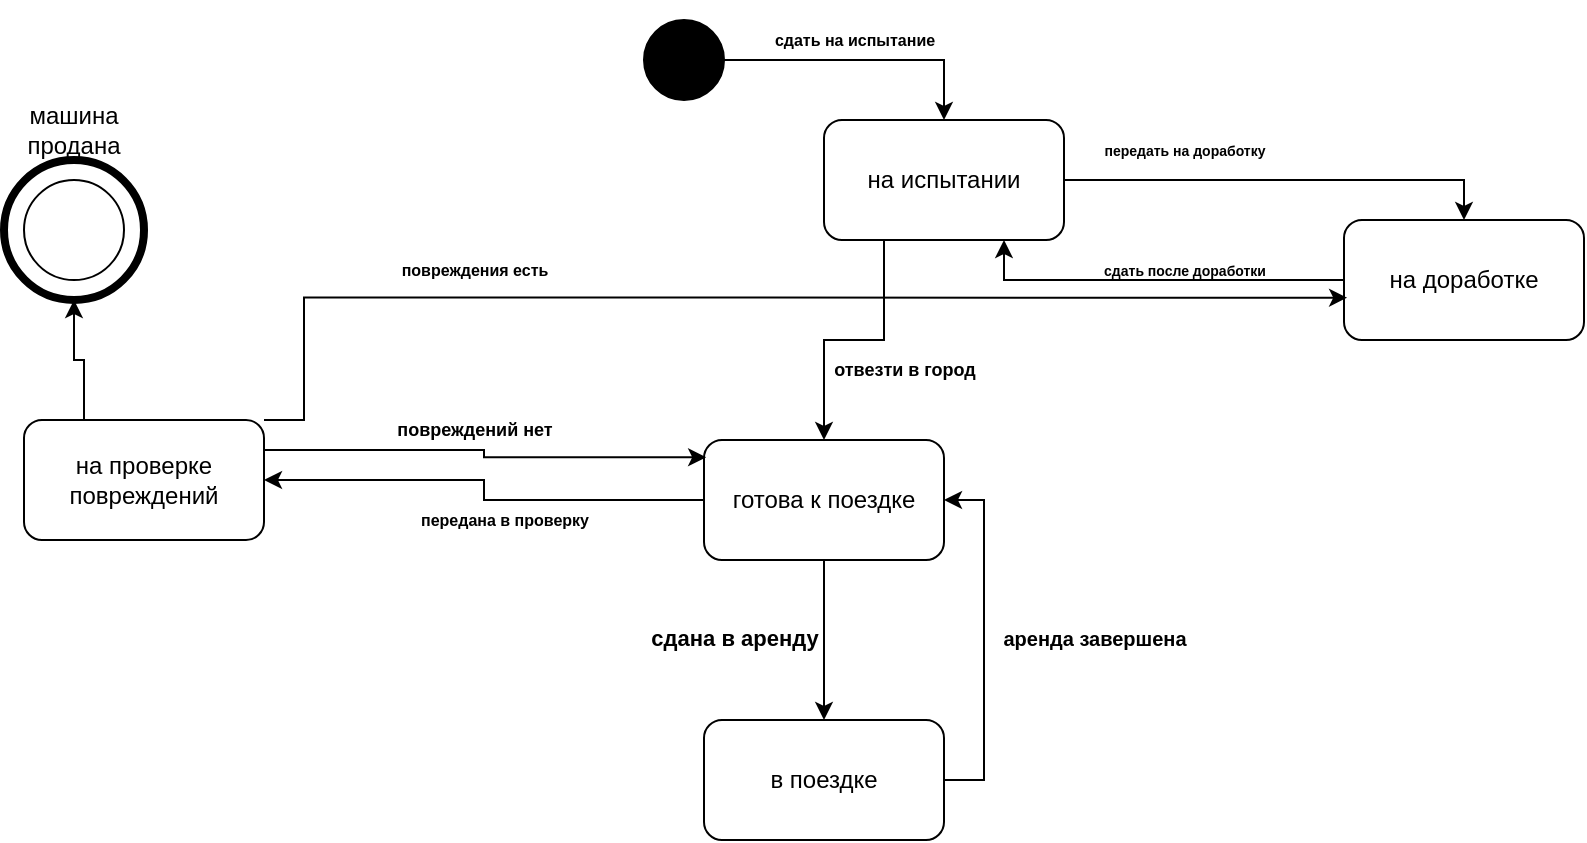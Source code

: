 <mxfile version="24.7.8">
  <diagram name="Страница — 1" id="pfLHj3D8Lvb418C5Jr1W">
    <mxGraphModel dx="1050" dy="621" grid="1" gridSize="10" guides="1" tooltips="1" connect="1" arrows="1" fold="1" page="1" pageScale="1" pageWidth="2000" pageHeight="2000" background="none" math="0" shadow="0">
      <root>
        <mxCell id="0" />
        <mxCell id="1" parent="0" />
        <mxCell id="LL5S55sE1ruGed1GfhvK-27" value="" style="ellipse;whiteSpace=wrap;html=1;strokeColor=#000000;fillColor=#FFFFFF;strokeWidth=4;" parent="1" vertex="1">
          <mxGeometry x="260" y="1240" width="70" height="70" as="geometry" />
        </mxCell>
        <mxCell id="LL5S55sE1ruGed1GfhvK-8" style="edgeStyle=orthogonalEdgeStyle;rounded=0;orthogonalLoop=1;jettySize=auto;html=1;exitX=1;exitY=0.5;exitDx=0;exitDy=0;entryX=0.5;entryY=0;entryDx=0;entryDy=0;" parent="1" source="LL5S55sE1ruGed1GfhvK-1" target="LL5S55sE1ruGed1GfhvK-7" edge="1">
          <mxGeometry relative="1" as="geometry" />
        </mxCell>
        <mxCell id="LL5S55sE1ruGed1GfhvK-1" value="" style="ellipse;whiteSpace=wrap;html=1;fillColor=#000000;" parent="1" vertex="1">
          <mxGeometry x="580" y="1170" width="40" height="40" as="geometry" />
        </mxCell>
        <mxCell id="LL5S55sE1ruGed1GfhvK-5" style="edgeStyle=orthogonalEdgeStyle;rounded=0;orthogonalLoop=1;jettySize=auto;html=1;exitX=0.5;exitY=1;exitDx=0;exitDy=0;entryX=0.5;entryY=0;entryDx=0;entryDy=0;" parent="1" source="LL5S55sE1ruGed1GfhvK-2" target="LL5S55sE1ruGed1GfhvK-4" edge="1">
          <mxGeometry relative="1" as="geometry" />
        </mxCell>
        <mxCell id="LL5S55sE1ruGed1GfhvK-14" style="edgeStyle=orthogonalEdgeStyle;rounded=0;orthogonalLoop=1;jettySize=auto;html=1;exitX=0;exitY=0.5;exitDx=0;exitDy=0;entryX=1;entryY=0.5;entryDx=0;entryDy=0;" parent="1" source="LL5S55sE1ruGed1GfhvK-2" target="LL5S55sE1ruGed1GfhvK-13" edge="1">
          <mxGeometry relative="1" as="geometry" />
        </mxCell>
        <mxCell id="LL5S55sE1ruGed1GfhvK-2" value="готова к поездке" style="rounded=1;whiteSpace=wrap;html=1;" parent="1" vertex="1">
          <mxGeometry x="610" y="1380" width="120" height="60" as="geometry" />
        </mxCell>
        <mxCell id="LL5S55sE1ruGed1GfhvK-6" style="edgeStyle=orthogonalEdgeStyle;rounded=0;orthogonalLoop=1;jettySize=auto;html=1;exitX=1;exitY=0.5;exitDx=0;exitDy=0;entryX=1;entryY=0.5;entryDx=0;entryDy=0;" parent="1" source="LL5S55sE1ruGed1GfhvK-4" target="LL5S55sE1ruGed1GfhvK-2" edge="1">
          <mxGeometry relative="1" as="geometry" />
        </mxCell>
        <mxCell id="LL5S55sE1ruGed1GfhvK-4" value="в поездке" style="rounded=1;whiteSpace=wrap;html=1;" parent="1" vertex="1">
          <mxGeometry x="610" y="1520" width="120" height="60" as="geometry" />
        </mxCell>
        <mxCell id="LL5S55sE1ruGed1GfhvK-10" style="edgeStyle=orthogonalEdgeStyle;rounded=0;orthogonalLoop=1;jettySize=auto;html=1;exitX=1;exitY=0.5;exitDx=0;exitDy=0;entryX=0.5;entryY=0;entryDx=0;entryDy=0;" parent="1" source="LL5S55sE1ruGed1GfhvK-7" target="LL5S55sE1ruGed1GfhvK-9" edge="1">
          <mxGeometry relative="1" as="geometry" />
        </mxCell>
        <mxCell id="LL5S55sE1ruGed1GfhvK-12" style="edgeStyle=orthogonalEdgeStyle;rounded=0;orthogonalLoop=1;jettySize=auto;html=1;exitX=0.25;exitY=1;exitDx=0;exitDy=0;entryX=0.5;entryY=0;entryDx=0;entryDy=0;" parent="1" source="LL5S55sE1ruGed1GfhvK-7" target="LL5S55sE1ruGed1GfhvK-2" edge="1">
          <mxGeometry relative="1" as="geometry" />
        </mxCell>
        <mxCell id="LL5S55sE1ruGed1GfhvK-7" value="на испытании" style="rounded=1;whiteSpace=wrap;html=1;" parent="1" vertex="1">
          <mxGeometry x="670" y="1220" width="120" height="60" as="geometry" />
        </mxCell>
        <mxCell id="LL5S55sE1ruGed1GfhvK-11" style="edgeStyle=orthogonalEdgeStyle;rounded=0;orthogonalLoop=1;jettySize=auto;html=1;exitX=0;exitY=0.5;exitDx=0;exitDy=0;entryX=0.75;entryY=1;entryDx=0;entryDy=0;" parent="1" source="LL5S55sE1ruGed1GfhvK-9" target="LL5S55sE1ruGed1GfhvK-7" edge="1">
          <mxGeometry relative="1" as="geometry" />
        </mxCell>
        <mxCell id="LL5S55sE1ruGed1GfhvK-9" value="на доработке" style="rounded=1;whiteSpace=wrap;html=1;" parent="1" vertex="1">
          <mxGeometry x="930" y="1270" width="120" height="60" as="geometry" />
        </mxCell>
        <mxCell id="LL5S55sE1ruGed1GfhvK-15" style="edgeStyle=orthogonalEdgeStyle;rounded=0;orthogonalLoop=1;jettySize=auto;html=1;exitX=1;exitY=0;exitDx=0;exitDy=0;entryX=0.013;entryY=0.647;entryDx=0;entryDy=0;entryPerimeter=0;" parent="1" source="LL5S55sE1ruGed1GfhvK-13" target="LL5S55sE1ruGed1GfhvK-9" edge="1">
          <mxGeometry relative="1" as="geometry">
            <Array as="points">
              <mxPoint x="410" y="1370" />
              <mxPoint x="410" y="1309" />
            </Array>
            <mxPoint x="920" y="1310" as="targetPoint" />
          </mxGeometry>
        </mxCell>
        <mxCell id="LL5S55sE1ruGed1GfhvK-28" style="edgeStyle=orthogonalEdgeStyle;rounded=0;orthogonalLoop=1;jettySize=auto;html=1;exitX=0.25;exitY=0;exitDx=0;exitDy=0;entryX=0.5;entryY=1;entryDx=0;entryDy=0;" parent="1" source="LL5S55sE1ruGed1GfhvK-13" target="LL5S55sE1ruGed1GfhvK-27" edge="1">
          <mxGeometry relative="1" as="geometry" />
        </mxCell>
        <mxCell id="LL5S55sE1ruGed1GfhvK-13" value="на проверке повреждений" style="rounded=1;whiteSpace=wrap;html=1;" parent="1" vertex="1">
          <mxGeometry x="270" y="1370" width="120" height="60" as="geometry" />
        </mxCell>
        <mxCell id="LL5S55sE1ruGed1GfhvK-16" value="&lt;font style=&quot;font-size: 8px;&quot;&gt;сдать на испытание&lt;/font&gt;" style="text;strokeColor=none;fillColor=none;html=1;fontSize=24;fontStyle=1;verticalAlign=middle;align=center;" parent="1" vertex="1">
          <mxGeometry x="640" y="1160" width="90" height="30" as="geometry" />
        </mxCell>
        <mxCell id="LL5S55sE1ruGed1GfhvK-17" value="&lt;font style=&quot;font-size: 7px;&quot;&gt;передать на доработку&lt;/font&gt;" style="text;strokeColor=none;fillColor=none;html=1;fontSize=24;fontStyle=1;verticalAlign=middle;align=center;" parent="1" vertex="1">
          <mxGeometry x="810" y="1220" width="80" height="20" as="geometry" />
        </mxCell>
        <mxCell id="LL5S55sE1ruGed1GfhvK-18" value="&lt;font style=&quot;font-size: 7px;&quot;&gt;сдать после доработки&lt;/font&gt;" style="text;strokeColor=none;fillColor=none;html=1;fontSize=24;fontStyle=1;verticalAlign=middle;align=center;" parent="1" vertex="1">
          <mxGeometry x="810" y="1280" width="80" height="20" as="geometry" />
        </mxCell>
        <mxCell id="LL5S55sE1ruGed1GfhvK-19" value="&lt;font style=&quot;font-size: 9px;&quot;&gt;отвезти в город&lt;/font&gt;" style="text;strokeColor=none;fillColor=none;html=1;fontSize=24;fontStyle=1;verticalAlign=middle;align=center;" parent="1" vertex="1">
          <mxGeometry x="670" y="1330" width="80" height="20" as="geometry" />
        </mxCell>
        <mxCell id="LL5S55sE1ruGed1GfhvK-20" value="&lt;font style=&quot;font-size: 11px;&quot;&gt;сдана в аренду&lt;/font&gt;" style="text;strokeColor=none;fillColor=none;html=1;fontSize=24;fontStyle=1;verticalAlign=middle;align=center;" parent="1" vertex="1">
          <mxGeometry x="580" y="1460" width="90" height="30" as="geometry" />
        </mxCell>
        <mxCell id="LL5S55sE1ruGed1GfhvK-21" value="&lt;font style=&quot;font-size: 10px;&quot;&gt;аренда завершена&lt;/font&gt;" style="text;strokeColor=none;fillColor=none;html=1;fontSize=24;fontStyle=1;verticalAlign=middle;align=center;" parent="1" vertex="1">
          <mxGeometry x="760" y="1462.5" width="90" height="25" as="geometry" />
        </mxCell>
        <mxCell id="LL5S55sE1ruGed1GfhvK-22" value="&lt;font style=&quot;font-size: 8px;&quot;&gt;передана в проверку&lt;/font&gt;" style="text;strokeColor=none;fillColor=none;html=1;fontSize=24;fontStyle=1;verticalAlign=middle;align=center;" parent="1" vertex="1">
          <mxGeometry x="470" y="1400" width="80" height="30" as="geometry" />
        </mxCell>
        <mxCell id="LL5S55sE1ruGed1GfhvK-23" value="&lt;font style=&quot;font-size: 8px;&quot;&gt;повреждения есть&lt;/font&gt;" style="text;strokeColor=none;fillColor=none;html=1;fontSize=24;fontStyle=1;verticalAlign=middle;align=center;" parent="1" vertex="1">
          <mxGeometry x="460" y="1280" width="70" height="20" as="geometry" />
        </mxCell>
        <mxCell id="LL5S55sE1ruGed1GfhvK-24" style="edgeStyle=orthogonalEdgeStyle;rounded=0;orthogonalLoop=1;jettySize=auto;html=1;exitX=1;exitY=0.25;exitDx=0;exitDy=0;entryX=0.009;entryY=0.144;entryDx=0;entryDy=0;entryPerimeter=0;" parent="1" source="LL5S55sE1ruGed1GfhvK-13" target="LL5S55sE1ruGed1GfhvK-2" edge="1">
          <mxGeometry relative="1" as="geometry" />
        </mxCell>
        <mxCell id="LL5S55sE1ruGed1GfhvK-25" value="&lt;font style=&quot;font-size: 9px;&quot;&gt;повреждений нет&lt;/font&gt;" style="text;strokeColor=none;fillColor=none;html=1;fontSize=24;fontStyle=1;verticalAlign=middle;align=center;" parent="1" vertex="1">
          <mxGeometry x="450" y="1360" width="90" height="20" as="geometry" />
        </mxCell>
        <mxCell id="LL5S55sE1ruGed1GfhvK-26" value="" style="ellipse;whiteSpace=wrap;html=1;" parent="1" vertex="1">
          <mxGeometry x="270" y="1250" width="50" height="50" as="geometry" />
        </mxCell>
        <mxCell id="LL5S55sE1ruGed1GfhvK-29" value="машина продана" style="text;html=1;align=center;verticalAlign=middle;whiteSpace=wrap;rounded=0;" parent="1" vertex="1">
          <mxGeometry x="265" y="1210" width="60" height="30" as="geometry" />
        </mxCell>
      </root>
    </mxGraphModel>
  </diagram>
</mxfile>

